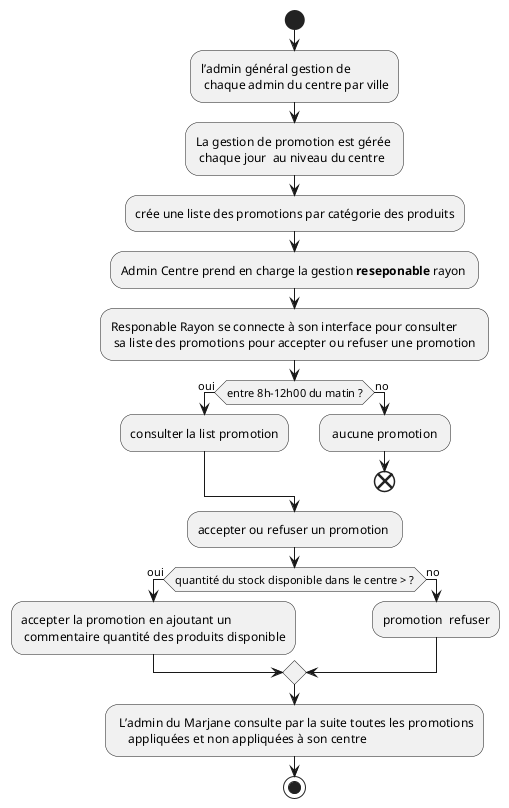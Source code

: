 @startuml
'https://plantuml.com/activity-diagram-beta

start
:l’admin général gestion de \n chaque admin du centre par ville;
:La gestion de promotion est gérée \n chaque jour  au niveau du centre;
:crée une liste des promotions par catégorie des produits;
:Admin Centre prend en charge la gestion **reseponable** rayon ;
:Responable Rayon se connecte à son interface pour consulter
 sa liste des promotions pour accepter ou refuser une promotion ;
if (entre 8h-12h00 du matin ?) is (oui) then
  :consulter la list promotion;
else (no)
  : aucune promotion ;
  end
endif
 :accepter ou refuser un promotion ;
 if (quantité du stock disponible dans le centre > ?) is (oui) then
   :accepter la promotion en ajoutant un
    commentaire quantité des produits disponible;
 else (no)
   :promotion  refuser;
 endif
: L’admin du Marjane consulte par la suite toutes les promotions
    appliquées et non appliquées à son centre;
stop

@enduml
